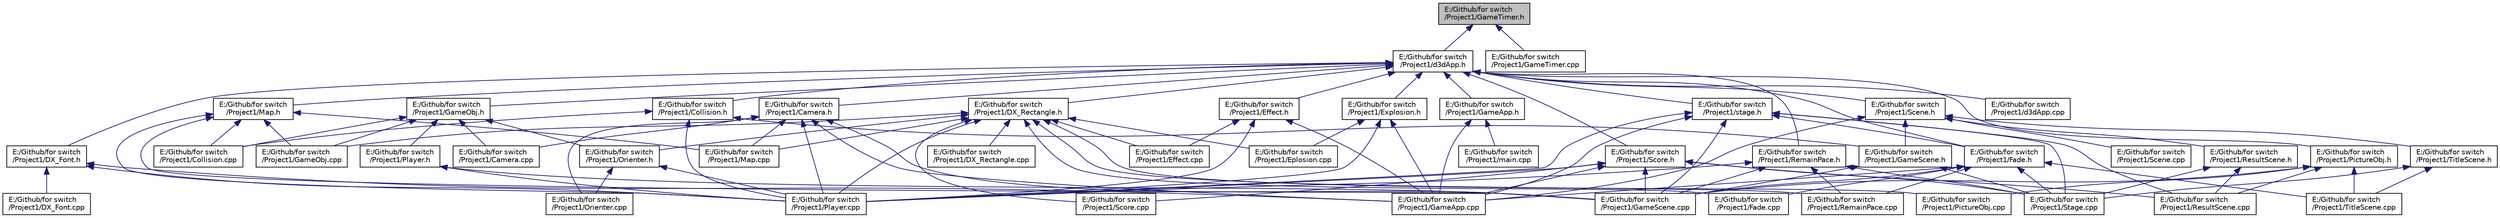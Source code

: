 digraph "E:/Github/for switch/Project1/GameTimer.h"
{
 // LATEX_PDF_SIZE
  edge [fontname="Helvetica",fontsize="10",labelfontname="Helvetica",labelfontsize="10"];
  node [fontname="Helvetica",fontsize="10",shape=record];
  Node1 [label="E:/Github/for switch\l/Project1/GameTimer.h",height=0.2,width=0.4,color="black", fillcolor="grey75", style="filled", fontcolor="black",tooltip=" "];
  Node1 -> Node2 [dir="back",color="midnightblue",fontsize="10",style="solid",fontname="Helvetica"];
  Node2 [label="E:/Github/for switch\l/Project1/d3dApp.h",height=0.2,width=0.4,color="black", fillcolor="white", style="filled",URL="$d3d_app_8h.html",tooltip=" "];
  Node2 -> Node3 [dir="back",color="midnightblue",fontsize="10",style="solid",fontname="Helvetica"];
  Node3 [label="E:/Github/for switch\l/Project1/Camera.h",height=0.2,width=0.4,color="black", fillcolor="white", style="filled",URL="$_camera_8h.html",tooltip=" "];
  Node3 -> Node4 [dir="back",color="midnightblue",fontsize="10",style="solid",fontname="Helvetica"];
  Node4 [label="E:/Github/for switch\l/Project1/Camera.cpp",height=0.2,width=0.4,color="black", fillcolor="white", style="filled",URL="$_camera_8cpp.html",tooltip=" "];
  Node3 -> Node5 [dir="back",color="midnightblue",fontsize="10",style="solid",fontname="Helvetica"];
  Node5 [label="E:/Github/for switch\l/Project1/GameApp.cpp",height=0.2,width=0.4,color="black", fillcolor="white", style="filled",URL="$_game_app_8cpp.html",tooltip=" "];
  Node3 -> Node6 [dir="back",color="midnightblue",fontsize="10",style="solid",fontname="Helvetica"];
  Node6 [label="E:/Github/for switch\l/Project1/GameScene.cpp",height=0.2,width=0.4,color="black", fillcolor="white", style="filled",URL="$_game_scene_8cpp.html",tooltip=" "];
  Node3 -> Node7 [dir="back",color="midnightblue",fontsize="10",style="solid",fontname="Helvetica"];
  Node7 [label="E:/Github/for switch\l/Project1/Map.cpp",height=0.2,width=0.4,color="black", fillcolor="white", style="filled",URL="$_map_8cpp.html",tooltip=" "];
  Node3 -> Node8 [dir="back",color="midnightblue",fontsize="10",style="solid",fontname="Helvetica"];
  Node8 [label="E:/Github/for switch\l/Project1/Orienter.cpp",height=0.2,width=0.4,color="black", fillcolor="white", style="filled",URL="$_orienter_8cpp.html",tooltip="The Orienter class function."];
  Node3 -> Node9 [dir="back",color="midnightblue",fontsize="10",style="solid",fontname="Helvetica"];
  Node9 [label="E:/Github/for switch\l/Project1/Player.cpp",height=0.2,width=0.4,color="black", fillcolor="white", style="filled",URL="$_player_8cpp.html",tooltip=" "];
  Node2 -> Node10 [dir="back",color="midnightblue",fontsize="10",style="solid",fontname="Helvetica"];
  Node10 [label="E:/Github/for switch\l/Project1/GameObj.h",height=0.2,width=0.4,color="black", fillcolor="white", style="filled",URL="$_game_obj_8h.html",tooltip=" "];
  Node10 -> Node4 [dir="back",color="midnightblue",fontsize="10",style="solid",fontname="Helvetica"];
  Node10 -> Node11 [dir="back",color="midnightblue",fontsize="10",style="solid",fontname="Helvetica"];
  Node11 [label="E:/Github/for switch\l/Project1/Collision.cpp",height=0.2,width=0.4,color="black", fillcolor="white", style="filled",URL="$_collision_8cpp.html",tooltip=" "];
  Node10 -> Node12 [dir="back",color="midnightblue",fontsize="10",style="solid",fontname="Helvetica"];
  Node12 [label="E:/Github/for switch\l/Project1/GameObj.cpp",height=0.2,width=0.4,color="black", fillcolor="white", style="filled",URL="$_game_obj_8cpp.html",tooltip="The basic class of GameObj."];
  Node10 -> Node13 [dir="back",color="midnightblue",fontsize="10",style="solid",fontname="Helvetica"];
  Node13 [label="E:/Github/for switch\l/Project1/Player.h",height=0.2,width=0.4,color="black", fillcolor="white", style="filled",URL="$_player_8h.html",tooltip=" "];
  Node13 -> Node6 [dir="back",color="midnightblue",fontsize="10",style="solid",fontname="Helvetica"];
  Node13 -> Node9 [dir="back",color="midnightblue",fontsize="10",style="solid",fontname="Helvetica"];
  Node10 -> Node14 [dir="back",color="midnightblue",fontsize="10",style="solid",fontname="Helvetica"];
  Node14 [label="E:/Github/for switch\l/Project1/Orienter.h",height=0.2,width=0.4,color="black", fillcolor="white", style="filled",URL="$_orienter_8h.html",tooltip=" "];
  Node14 -> Node8 [dir="back",color="midnightblue",fontsize="10",style="solid",fontname="Helvetica"];
  Node14 -> Node9 [dir="back",color="midnightblue",fontsize="10",style="solid",fontname="Helvetica"];
  Node2 -> Node15 [dir="back",color="midnightblue",fontsize="10",style="solid",fontname="Helvetica"];
  Node15 [label="E:/Github/for switch\l/Project1/Collision.h",height=0.2,width=0.4,color="black", fillcolor="white", style="filled",URL="$_collision_8h.html",tooltip=" "];
  Node15 -> Node11 [dir="back",color="midnightblue",fontsize="10",style="solid",fontname="Helvetica"];
  Node15 -> Node16 [dir="back",color="midnightblue",fontsize="10",style="solid",fontname="Helvetica"];
  Node16 [label="E:/Github/for switch\l/Project1/GameScene.h",height=0.2,width=0.4,color="black", fillcolor="white", style="filled",URL="$_game_scene_8h.html",tooltip=" "];
  Node16 -> Node6 [dir="back",color="midnightblue",fontsize="10",style="solid",fontname="Helvetica"];
  Node16 -> Node17 [dir="back",color="midnightblue",fontsize="10",style="solid",fontname="Helvetica"];
  Node17 [label="E:/Github/for switch\l/Project1/Stage.cpp",height=0.2,width=0.4,color="black", fillcolor="white", style="filled",URL="$_stage_8cpp.html",tooltip=" "];
  Node15 -> Node9 [dir="back",color="midnightblue",fontsize="10",style="solid",fontname="Helvetica"];
  Node2 -> Node18 [dir="back",color="midnightblue",fontsize="10",style="solid",fontname="Helvetica"];
  Node18 [label="E:/Github/for switch\l/Project1/Map.h",height=0.2,width=0.4,color="black", fillcolor="white", style="filled",URL="$_map_8h.html",tooltip=" "];
  Node18 -> Node11 [dir="back",color="midnightblue",fontsize="10",style="solid",fontname="Helvetica"];
  Node18 -> Node12 [dir="back",color="midnightblue",fontsize="10",style="solid",fontname="Helvetica"];
  Node18 -> Node6 [dir="back",color="midnightblue",fontsize="10",style="solid",fontname="Helvetica"];
  Node18 -> Node7 [dir="back",color="midnightblue",fontsize="10",style="solid",fontname="Helvetica"];
  Node18 -> Node9 [dir="back",color="midnightblue",fontsize="10",style="solid",fontname="Helvetica"];
  Node2 -> Node19 [dir="back",color="midnightblue",fontsize="10",style="solid",fontname="Helvetica"];
  Node19 [label="E:/Github/for switch\l/Project1/d3dApp.cpp",height=0.2,width=0.4,color="black", fillcolor="white", style="filled",URL="$d3d_app_8cpp.html",tooltip=" "];
  Node2 -> Node20 [dir="back",color="midnightblue",fontsize="10",style="solid",fontname="Helvetica"];
  Node20 [label="E:/Github/for switch\l/Project1/DX_Font.h",height=0.2,width=0.4,color="black", fillcolor="white", style="filled",URL="$_d_x___font_8h.html",tooltip=" "];
  Node20 -> Node21 [dir="back",color="midnightblue",fontsize="10",style="solid",fontname="Helvetica"];
  Node21 [label="E:/Github/for switch\l/Project1/DX_Font.cpp",height=0.2,width=0.4,color="black", fillcolor="white", style="filled",URL="$_d_x___font_8cpp.html",tooltip=" "];
  Node20 -> Node5 [dir="back",color="midnightblue",fontsize="10",style="solid",fontname="Helvetica"];
  Node20 -> Node9 [dir="back",color="midnightblue",fontsize="10",style="solid",fontname="Helvetica"];
  Node2 -> Node22 [dir="back",color="midnightblue",fontsize="10",style="solid",fontname="Helvetica"];
  Node22 [label="E:/Github/for switch\l/Project1/DX_Rectangle.h",height=0.2,width=0.4,color="black", fillcolor="white", style="filled",URL="$_d_x___rectangle_8h.html",tooltip=" "];
  Node22 -> Node23 [dir="back",color="midnightblue",fontsize="10",style="solid",fontname="Helvetica"];
  Node23 [label="E:/Github/for switch\l/Project1/DX_Rectangle.cpp",height=0.2,width=0.4,color="black", fillcolor="white", style="filled",URL="$_d_x___rectangle_8cpp.html",tooltip=" "];
  Node22 -> Node24 [dir="back",color="midnightblue",fontsize="10",style="solid",fontname="Helvetica"];
  Node24 [label="E:/Github/for switch\l/Project1/Effect.cpp",height=0.2,width=0.4,color="black", fillcolor="white", style="filled",URL="$_effect_8cpp.html",tooltip=" "];
  Node22 -> Node25 [dir="back",color="midnightblue",fontsize="10",style="solid",fontname="Helvetica"];
  Node25 [label="E:/Github/for switch\l/Project1/Eplosion.cpp",height=0.2,width=0.4,color="black", fillcolor="white", style="filled",URL="$_eplosion_8cpp.html",tooltip=" "];
  Node22 -> Node26 [dir="back",color="midnightblue",fontsize="10",style="solid",fontname="Helvetica"];
  Node26 [label="E:/Github/for switch\l/Project1/Fade.cpp",height=0.2,width=0.4,color="black", fillcolor="white", style="filled",URL="$_fade_8cpp.html",tooltip=" "];
  Node22 -> Node12 [dir="back",color="midnightblue",fontsize="10",style="solid",fontname="Helvetica"];
  Node22 -> Node7 [dir="back",color="midnightblue",fontsize="10",style="solid",fontname="Helvetica"];
  Node22 -> Node14 [dir="back",color="midnightblue",fontsize="10",style="solid",fontname="Helvetica"];
  Node22 -> Node27 [dir="back",color="midnightblue",fontsize="10",style="solid",fontname="Helvetica"];
  Node27 [label="E:/Github/for switch\l/Project1/PictureObj.cpp",height=0.2,width=0.4,color="black", fillcolor="white", style="filled",URL="$_picture_obj_8cpp.html",tooltip="The PictureObj class function This class is for the elements that just show the picture in certain po..."];
  Node22 -> Node9 [dir="back",color="midnightblue",fontsize="10",style="solid",fontname="Helvetica"];
  Node22 -> Node28 [dir="back",color="midnightblue",fontsize="10",style="solid",fontname="Helvetica"];
  Node28 [label="E:/Github/for switch\l/Project1/RemainPace.cpp",height=0.2,width=0.4,color="black", fillcolor="white", style="filled",URL="$_remain_pace_8cpp.html",tooltip=" "];
  Node22 -> Node29 [dir="back",color="midnightblue",fontsize="10",style="solid",fontname="Helvetica"];
  Node29 [label="E:/Github/for switch\l/Project1/Score.cpp",height=0.2,width=0.4,color="black", fillcolor="white", style="filled",URL="$_score_8cpp.html",tooltip=" "];
  Node2 -> Node30 [dir="back",color="midnightblue",fontsize="10",style="solid",fontname="Helvetica"];
  Node30 [label="E:/Github/for switch\l/Project1/Effect.h",height=0.2,width=0.4,color="black", fillcolor="white", style="filled",URL="$_effect_8h.html",tooltip=" "];
  Node30 -> Node24 [dir="back",color="midnightblue",fontsize="10",style="solid",fontname="Helvetica"];
  Node30 -> Node5 [dir="back",color="midnightblue",fontsize="10",style="solid",fontname="Helvetica"];
  Node30 -> Node9 [dir="back",color="midnightblue",fontsize="10",style="solid",fontname="Helvetica"];
  Node2 -> Node31 [dir="back",color="midnightblue",fontsize="10",style="solid",fontname="Helvetica"];
  Node31 [label="E:/Github/for switch\l/Project1/Explosion.h",height=0.2,width=0.4,color="black", fillcolor="white", style="filled",URL="$_explosion_8h.html",tooltip=" "];
  Node31 -> Node25 [dir="back",color="midnightblue",fontsize="10",style="solid",fontname="Helvetica"];
  Node31 -> Node5 [dir="back",color="midnightblue",fontsize="10",style="solid",fontname="Helvetica"];
  Node31 -> Node9 [dir="back",color="midnightblue",fontsize="10",style="solid",fontname="Helvetica"];
  Node2 -> Node32 [dir="back",color="midnightblue",fontsize="10",style="solid",fontname="Helvetica"];
  Node32 [label="E:/Github/for switch\l/Project1/Fade.h",height=0.2,width=0.4,color="black", fillcolor="white", style="filled",URL="$_fade_8h.html",tooltip=" "];
  Node32 -> Node26 [dir="back",color="midnightblue",fontsize="10",style="solid",fontname="Helvetica"];
  Node32 -> Node5 [dir="back",color="midnightblue",fontsize="10",style="solid",fontname="Helvetica"];
  Node32 -> Node6 [dir="back",color="midnightblue",fontsize="10",style="solid",fontname="Helvetica"];
  Node32 -> Node28 [dir="back",color="midnightblue",fontsize="10",style="solid",fontname="Helvetica"];
  Node32 -> Node17 [dir="back",color="midnightblue",fontsize="10",style="solid",fontname="Helvetica"];
  Node32 -> Node33 [dir="back",color="midnightblue",fontsize="10",style="solid",fontname="Helvetica"];
  Node33 [label="E:/Github/for switch\l/Project1/TitleScene.cpp",height=0.2,width=0.4,color="black", fillcolor="white", style="filled",URL="$_title_scene_8cpp.html",tooltip=" "];
  Node2 -> Node34 [dir="back",color="midnightblue",fontsize="10",style="solid",fontname="Helvetica"];
  Node34 [label="E:/Github/for switch\l/Project1/stage.h",height=0.2,width=0.4,color="black", fillcolor="white", style="filled",URL="$stage_8h.html",tooltip=" "];
  Node34 -> Node32 [dir="back",color="midnightblue",fontsize="10",style="solid",fontname="Helvetica"];
  Node34 -> Node5 [dir="back",color="midnightblue",fontsize="10",style="solid",fontname="Helvetica"];
  Node34 -> Node6 [dir="back",color="midnightblue",fontsize="10",style="solid",fontname="Helvetica"];
  Node34 -> Node9 [dir="back",color="midnightblue",fontsize="10",style="solid",fontname="Helvetica"];
  Node34 -> Node35 [dir="back",color="midnightblue",fontsize="10",style="solid",fontname="Helvetica"];
  Node35 [label="E:/Github/for switch\l/Project1/ResultScene.cpp",height=0.2,width=0.4,color="black", fillcolor="white", style="filled",URL="$_result_scene_8cpp.html",tooltip=" "];
  Node34 -> Node17 [dir="back",color="midnightblue",fontsize="10",style="solid",fontname="Helvetica"];
  Node2 -> Node36 [dir="back",color="midnightblue",fontsize="10",style="solid",fontname="Helvetica"];
  Node36 [label="E:/Github/for switch\l/Project1/GameApp.h",height=0.2,width=0.4,color="black", fillcolor="white", style="filled",URL="$_game_app_8h.html",tooltip=" "];
  Node36 -> Node5 [dir="back",color="midnightblue",fontsize="10",style="solid",fontname="Helvetica"];
  Node36 -> Node37 [dir="back",color="midnightblue",fontsize="10",style="solid",fontname="Helvetica"];
  Node37 [label="E:/Github/for switch\l/Project1/main.cpp",height=0.2,width=0.4,color="black", fillcolor="white", style="filled",URL="$main_8cpp.html",tooltip=" "];
  Node2 -> Node38 [dir="back",color="midnightblue",fontsize="10",style="solid",fontname="Helvetica"];
  Node38 [label="E:/Github/for switch\l/Project1/Score.h",height=0.2,width=0.4,color="black", fillcolor="white", style="filled",URL="$_score_8h.html",tooltip=" "];
  Node38 -> Node5 [dir="back",color="midnightblue",fontsize="10",style="solid",fontname="Helvetica"];
  Node38 -> Node6 [dir="back",color="midnightblue",fontsize="10",style="solid",fontname="Helvetica"];
  Node38 -> Node9 [dir="back",color="midnightblue",fontsize="10",style="solid",fontname="Helvetica"];
  Node38 -> Node35 [dir="back",color="midnightblue",fontsize="10",style="solid",fontname="Helvetica"];
  Node38 -> Node29 [dir="back",color="midnightblue",fontsize="10",style="solid",fontname="Helvetica"];
  Node38 -> Node17 [dir="back",color="midnightblue",fontsize="10",style="solid",fontname="Helvetica"];
  Node2 -> Node39 [dir="back",color="midnightblue",fontsize="10",style="solid",fontname="Helvetica"];
  Node39 [label="E:/Github/for switch\l/Project1/Scene.h",height=0.2,width=0.4,color="black", fillcolor="white", style="filled",URL="$_scene_8h.html",tooltip=" "];
  Node39 -> Node5 [dir="back",color="midnightblue",fontsize="10",style="solid",fontname="Helvetica"];
  Node39 -> Node16 [dir="back",color="midnightblue",fontsize="10",style="solid",fontname="Helvetica"];
  Node39 -> Node40 [dir="back",color="midnightblue",fontsize="10",style="solid",fontname="Helvetica"];
  Node40 [label="E:/Github/for switch\l/Project1/ResultScene.h",height=0.2,width=0.4,color="black", fillcolor="white", style="filled",URL="$_result_scene_8h.html",tooltip=" "];
  Node40 -> Node35 [dir="back",color="midnightblue",fontsize="10",style="solid",fontname="Helvetica"];
  Node40 -> Node17 [dir="back",color="midnightblue",fontsize="10",style="solid",fontname="Helvetica"];
  Node39 -> Node41 [dir="back",color="midnightblue",fontsize="10",style="solid",fontname="Helvetica"];
  Node41 [label="E:/Github/for switch\l/Project1/Scene.cpp",height=0.2,width=0.4,color="black", fillcolor="white", style="filled",URL="$_scene_8cpp.html",tooltip=" "];
  Node39 -> Node42 [dir="back",color="midnightblue",fontsize="10",style="solid",fontname="Helvetica"];
  Node42 [label="E:/Github/for switch\l/Project1/TitleScene.h",height=0.2,width=0.4,color="black", fillcolor="white", style="filled",URL="$_title_scene_8h.html",tooltip=" "];
  Node42 -> Node17 [dir="back",color="midnightblue",fontsize="10",style="solid",fontname="Helvetica"];
  Node42 -> Node33 [dir="back",color="midnightblue",fontsize="10",style="solid",fontname="Helvetica"];
  Node2 -> Node43 [dir="back",color="midnightblue",fontsize="10",style="solid",fontname="Helvetica"];
  Node43 [label="E:/Github/for switch\l/Project1/PictureObj.h",height=0.2,width=0.4,color="black", fillcolor="white", style="filled",URL="$_picture_obj_8h.html",tooltip=" "];
  Node43 -> Node6 [dir="back",color="midnightblue",fontsize="10",style="solid",fontname="Helvetica"];
  Node43 -> Node27 [dir="back",color="midnightblue",fontsize="10",style="solid",fontname="Helvetica"];
  Node43 -> Node35 [dir="back",color="midnightblue",fontsize="10",style="solid",fontname="Helvetica"];
  Node43 -> Node33 [dir="back",color="midnightblue",fontsize="10",style="solid",fontname="Helvetica"];
  Node2 -> Node44 [dir="back",color="midnightblue",fontsize="10",style="solid",fontname="Helvetica"];
  Node44 [label="E:/Github/for switch\l/Project1/RemainPace.h",height=0.2,width=0.4,color="black", fillcolor="white", style="filled",URL="$_remain_pace_8h.html",tooltip=" "];
  Node44 -> Node6 [dir="back",color="midnightblue",fontsize="10",style="solid",fontname="Helvetica"];
  Node44 -> Node9 [dir="back",color="midnightblue",fontsize="10",style="solid",fontname="Helvetica"];
  Node44 -> Node28 [dir="back",color="midnightblue",fontsize="10",style="solid",fontname="Helvetica"];
  Node44 -> Node17 [dir="back",color="midnightblue",fontsize="10",style="solid",fontname="Helvetica"];
  Node1 -> Node45 [dir="back",color="midnightblue",fontsize="10",style="solid",fontname="Helvetica"];
  Node45 [label="E:/Github/for switch\l/Project1/GameTimer.cpp",height=0.2,width=0.4,color="black", fillcolor="white", style="filled",URL="$_game_timer_8cpp.html",tooltip=" "];
}
